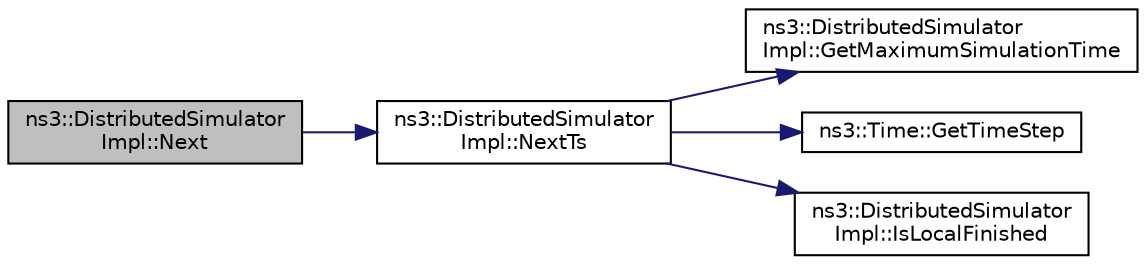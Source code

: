 digraph "ns3::DistributedSimulatorImpl::Next"
{
 // LATEX_PDF_SIZE
  edge [fontname="Helvetica",fontsize="10",labelfontname="Helvetica",labelfontsize="10"];
  node [fontname="Helvetica",fontsize="10",shape=record];
  rankdir="LR";
  Node1 [label="ns3::DistributedSimulator\lImpl::Next",height=0.2,width=0.4,color="black", fillcolor="grey75", style="filled", fontcolor="black",tooltip="Get the time of the next event, as returned by NextTs()."];
  Node1 -> Node2 [color="midnightblue",fontsize="10",style="solid",fontname="Helvetica"];
  Node2 [label="ns3::DistributedSimulator\lImpl::NextTs",height=0.2,width=0.4,color="black", fillcolor="white", style="filled",URL="$classns3_1_1_distributed_simulator_impl.html#ae92163c604bd440b078b5f8c96ab0dc5",tooltip="Get the timestep of the next event."];
  Node2 -> Node3 [color="midnightblue",fontsize="10",style="solid",fontname="Helvetica"];
  Node3 [label="ns3::DistributedSimulator\lImpl::GetMaximumSimulationTime",height=0.2,width=0.4,color="black", fillcolor="white", style="filled",URL="$classns3_1_1_distributed_simulator_impl.html#a2c42f897535dac2af13e34fdf56b467a",tooltip="Get the maximum representable simulation time."];
  Node2 -> Node4 [color="midnightblue",fontsize="10",style="solid",fontname="Helvetica"];
  Node4 [label="ns3::Time::GetTimeStep",height=0.2,width=0.4,color="black", fillcolor="white", style="filled",URL="$classns3_1_1_time.html#a363390860dcce2d549b83b5fe3e08657",tooltip="Get the raw time value, in the current resolution unit."];
  Node2 -> Node5 [color="midnightblue",fontsize="10",style="solid",fontname="Helvetica"];
  Node5 [label="ns3::DistributedSimulator\lImpl::IsLocalFinished",height=0.2,width=0.4,color="black", fillcolor="white", style="filled",URL="$classns3_1_1_distributed_simulator_impl.html#ac1f2fa6c6f44c088f0c9ef1189781bdc",tooltip="Check if this rank is finished."];
}
